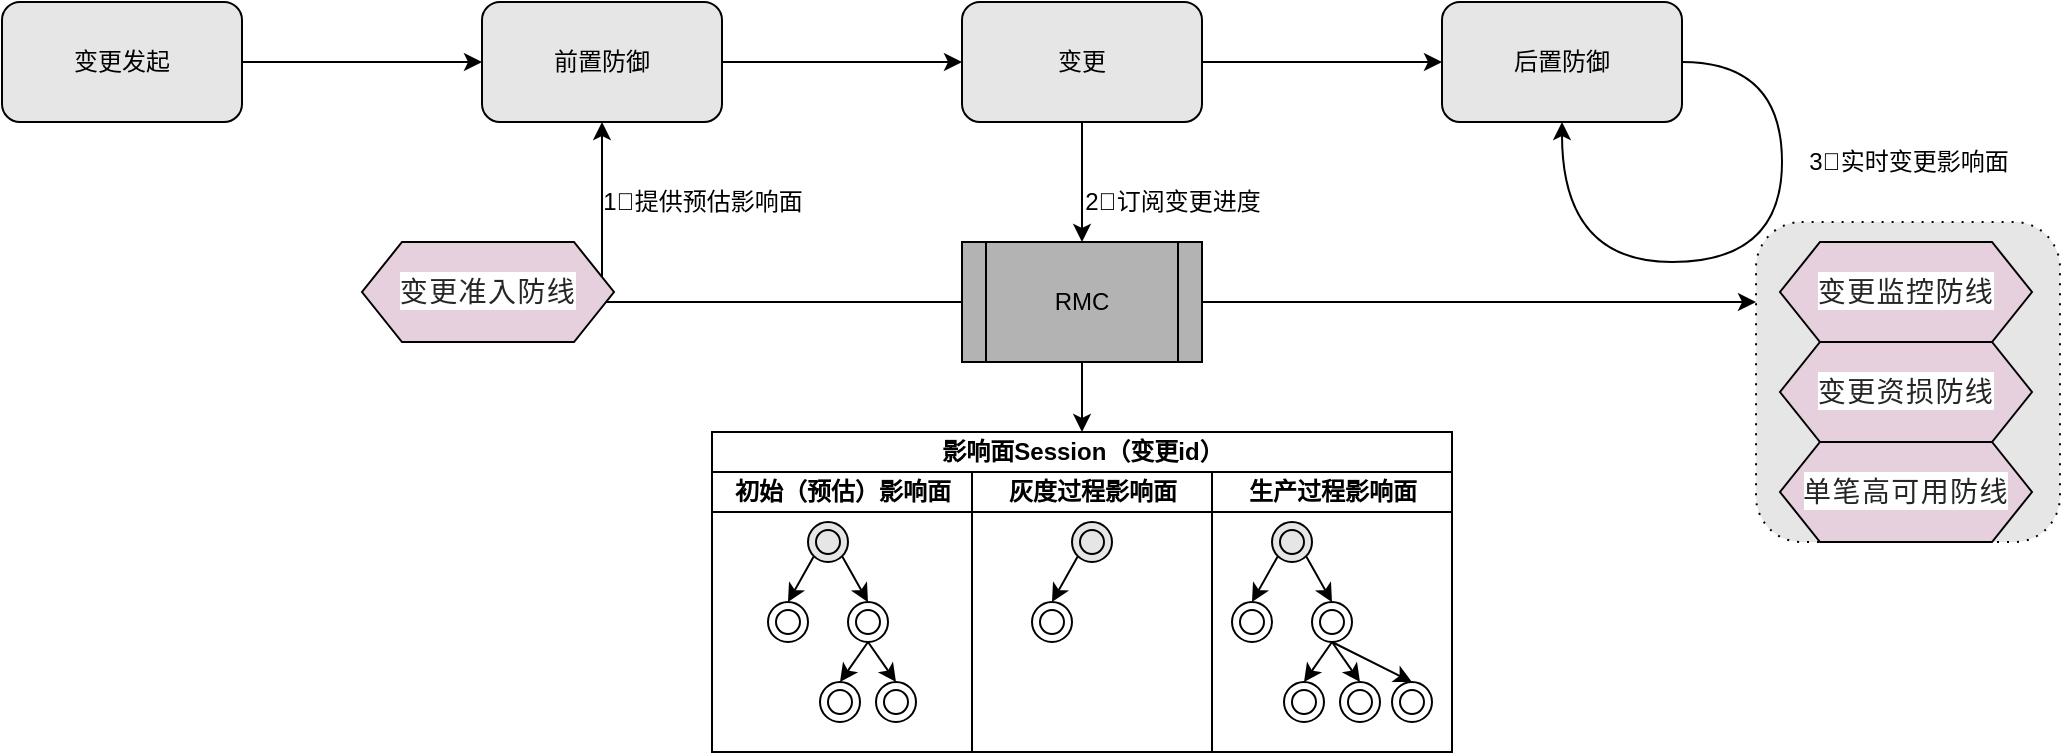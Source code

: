 <mxfile version="13.6.6" type="github">
  <diagram id="GJKYoFsXAzMQX1VVH416" name="Page-1">
    <mxGraphModel dx="1426" dy="740" grid="1" gridSize="10" guides="1" tooltips="1" connect="1" arrows="1" fold="1" page="1" pageScale="1" pageWidth="827" pageHeight="1169" math="0" shadow="0">
      <root>
        <mxCell id="0" />
        <mxCell id="1" parent="0" />
        <mxCell id="byStPaCHuMstt8Y6tN4p-64" value="" style="shape=ext;rounded=1;html=1;whiteSpace=wrap;dashed=1;dashPattern=1 4;fillColor=#E6E6E6;" vertex="1" parent="1">
          <mxGeometry x="1007" y="320" width="152" height="160" as="geometry" />
        </mxCell>
        <mxCell id="byStPaCHuMstt8Y6tN4p-5" style="edgeStyle=orthogonalEdgeStyle;rounded=0;orthogonalLoop=1;jettySize=auto;html=1;exitX=1;exitY=0.5;exitDx=0;exitDy=0;entryX=0;entryY=0.5;entryDx=0;entryDy=0;fillColor=#E6E6E6;" edge="1" parent="1" source="byStPaCHuMstt8Y6tN4p-1" target="byStPaCHuMstt8Y6tN4p-2">
          <mxGeometry relative="1" as="geometry" />
        </mxCell>
        <mxCell id="byStPaCHuMstt8Y6tN4p-1" value="变更发起" style="rounded=1;whiteSpace=wrap;html=1;fillColor=#E6E6E6;" vertex="1" parent="1">
          <mxGeometry x="130" y="210" width="120" height="60" as="geometry" />
        </mxCell>
        <mxCell id="byStPaCHuMstt8Y6tN4p-6" style="edgeStyle=orthogonalEdgeStyle;rounded=0;orthogonalLoop=1;jettySize=auto;html=1;exitX=1;exitY=0.5;exitDx=0;exitDy=0;entryX=0;entryY=0.5;entryDx=0;entryDy=0;fillColor=#E6E6E6;" edge="1" parent="1" source="byStPaCHuMstt8Y6tN4p-2" target="byStPaCHuMstt8Y6tN4p-3">
          <mxGeometry relative="1" as="geometry" />
        </mxCell>
        <mxCell id="byStPaCHuMstt8Y6tN4p-2" value="前置防御" style="rounded=1;whiteSpace=wrap;html=1;fillColor=#E6E6E6;" vertex="1" parent="1">
          <mxGeometry x="370" y="210" width="120" height="60" as="geometry" />
        </mxCell>
        <mxCell id="byStPaCHuMstt8Y6tN4p-7" style="edgeStyle=orthogonalEdgeStyle;rounded=0;orthogonalLoop=1;jettySize=auto;html=1;exitX=1;exitY=0.5;exitDx=0;exitDy=0;entryX=0;entryY=0.5;entryDx=0;entryDy=0;fillColor=#E6E6E6;" edge="1" parent="1" source="byStPaCHuMstt8Y6tN4p-3" target="byStPaCHuMstt8Y6tN4p-4">
          <mxGeometry relative="1" as="geometry" />
        </mxCell>
        <mxCell id="byStPaCHuMstt8Y6tN4p-13" style="edgeStyle=orthogonalEdgeStyle;rounded=0;orthogonalLoop=1;jettySize=auto;html=1;exitX=0.5;exitY=1;exitDx=0;exitDy=0;entryX=0.5;entryY=0;entryDx=0;entryDy=0;" edge="1" parent="1" source="byStPaCHuMstt8Y6tN4p-3" target="byStPaCHuMstt8Y6tN4p-11">
          <mxGeometry relative="1" as="geometry" />
        </mxCell>
        <mxCell id="byStPaCHuMstt8Y6tN4p-3" value="变更" style="rounded=1;whiteSpace=wrap;html=1;fillColor=#E6E6E6;" vertex="1" parent="1">
          <mxGeometry x="610" y="210" width="120" height="60" as="geometry" />
        </mxCell>
        <mxCell id="byStPaCHuMstt8Y6tN4p-4" value="后置防御" style="rounded=1;whiteSpace=wrap;html=1;fillColor=#E6E6E6;" vertex="1" parent="1">
          <mxGeometry x="850" y="210" width="120" height="60" as="geometry" />
        </mxCell>
        <mxCell id="byStPaCHuMstt8Y6tN4p-12" style="edgeStyle=orthogonalEdgeStyle;rounded=0;orthogonalLoop=1;jettySize=auto;html=1;exitX=0;exitY=0.5;exitDx=0;exitDy=0;" edge="1" parent="1" source="byStPaCHuMstt8Y6tN4p-11" target="byStPaCHuMstt8Y6tN4p-2">
          <mxGeometry relative="1" as="geometry" />
        </mxCell>
        <mxCell id="byStPaCHuMstt8Y6tN4p-16" style="edgeStyle=orthogonalEdgeStyle;rounded=0;orthogonalLoop=1;jettySize=auto;html=1;exitX=1;exitY=0.5;exitDx=0;exitDy=0;entryX=0;entryY=0.25;entryDx=0;entryDy=0;" edge="1" parent="1" source="byStPaCHuMstt8Y6tN4p-11" target="byStPaCHuMstt8Y6tN4p-64">
          <mxGeometry relative="1" as="geometry">
            <mxPoint x="1000" y="360" as="targetPoint" />
          </mxGeometry>
        </mxCell>
        <mxCell id="byStPaCHuMstt8Y6tN4p-14" value="2⃣️订阅变更进度" style="text;html=1;align=center;verticalAlign=middle;resizable=0;points=[];autosize=1;" vertex="1" parent="1">
          <mxGeometry x="665" y="300" width="100" height="20" as="geometry" />
        </mxCell>
        <mxCell id="byStPaCHuMstt8Y6tN4p-15" value="1⃣️提供预估影响面" style="text;html=1;align=center;verticalAlign=middle;resizable=0;points=[];autosize=1;" vertex="1" parent="1">
          <mxGeometry x="425" y="300" width="110" height="20" as="geometry" />
        </mxCell>
        <mxCell id="byStPaCHuMstt8Y6tN4p-17" value="3⃣️实时变更影响面" style="text;html=1;align=center;verticalAlign=middle;resizable=0;points=[];autosize=1;" vertex="1" parent="1">
          <mxGeometry x="1028" y="280" width="110" height="20" as="geometry" />
        </mxCell>
        <mxCell id="byStPaCHuMstt8Y6tN4p-24" value="&lt;span style=&quot;color: rgb(38 , 38 , 38) ; font-family: &amp;#34;chinese quote&amp;#34; , &amp;#34;segoe ui&amp;#34; , &amp;#34;roboto&amp;#34; , &amp;#34;pingfang sc&amp;#34; , &amp;#34;hiragino sans gb&amp;#34; , &amp;#34;microsoft yahei&amp;#34; , &amp;#34;helvetica neue&amp;#34; , &amp;#34;helvetica&amp;#34; , &amp;#34;arial&amp;#34; , sans-serif , &amp;#34;apple color emoji&amp;#34; ; font-size: 14px ; letter-spacing: 0.7px ; background-color: rgb(255 , 255 , 255)&quot;&gt;变更准入防线&lt;/span&gt;" style="shape=hexagon;perimeter=hexagonPerimeter2;whiteSpace=wrap;html=1;fixedSize=1;fillColor=#E6D0DE;" vertex="1" parent="1">
          <mxGeometry x="310" y="330" width="126" height="50" as="geometry" />
        </mxCell>
        <mxCell id="byStPaCHuMstt8Y6tN4p-25" value="&lt;span style=&quot;color: rgb(38 , 38 , 38) ; font-family: &amp;#34;chinese quote&amp;#34; , &amp;#34;segoe ui&amp;#34; , &amp;#34;roboto&amp;#34; , &amp;#34;pingfang sc&amp;#34; , &amp;#34;hiragino sans gb&amp;#34; , &amp;#34;microsoft yahei&amp;#34; , &amp;#34;helvetica neue&amp;#34; , &amp;#34;helvetica&amp;#34; , &amp;#34;arial&amp;#34; , sans-serif , &amp;#34;apple color emoji&amp;#34; ; font-size: 14px ; letter-spacing: 0.7px ; background-color: rgb(255 , 255 , 255)&quot;&gt;变更监控防线&lt;/span&gt;" style="shape=hexagon;perimeter=hexagonPerimeter2;whiteSpace=wrap;html=1;fixedSize=1;fillColor=#E6D0DE;" vertex="1" parent="1">
          <mxGeometry x="1019" y="330" width="126" height="50" as="geometry" />
        </mxCell>
        <mxCell id="byStPaCHuMstt8Y6tN4p-26" value="&lt;span style=&quot;color: rgb(38 , 38 , 38) ; font-family: &amp;#34;chinese quote&amp;#34; , &amp;#34;segoe ui&amp;#34; , &amp;#34;roboto&amp;#34; , &amp;#34;pingfang sc&amp;#34; , &amp;#34;hiragino sans gb&amp;#34; , &amp;#34;microsoft yahei&amp;#34; , &amp;#34;helvetica neue&amp;#34; , &amp;#34;helvetica&amp;#34; , &amp;#34;arial&amp;#34; , sans-serif , &amp;#34;apple color emoji&amp;#34; ; font-size: 14px ; letter-spacing: 0.7px ; background-color: rgb(255 , 255 , 255)&quot;&gt;变更资损防线&lt;/span&gt;" style="shape=hexagon;perimeter=hexagonPerimeter2;whiteSpace=wrap;html=1;fixedSize=1;fillColor=#E6D0DE;" vertex="1" parent="1">
          <mxGeometry x="1019" y="380" width="126" height="50" as="geometry" />
        </mxCell>
        <mxCell id="byStPaCHuMstt8Y6tN4p-27" value="&lt;span style=&quot;color: rgb(38 , 38 , 38) ; font-family: &amp;#34;chinese quote&amp;#34; , &amp;#34;segoe ui&amp;#34; , &amp;#34;roboto&amp;#34; , &amp;#34;pingfang sc&amp;#34; , &amp;#34;hiragino sans gb&amp;#34; , &amp;#34;microsoft yahei&amp;#34; , &amp;#34;helvetica neue&amp;#34; , &amp;#34;helvetica&amp;#34; , &amp;#34;arial&amp;#34; , sans-serif , &amp;#34;apple color emoji&amp;#34; ; font-size: 14px ; letter-spacing: 0.7px ; background-color: rgb(255 , 255 , 255)&quot;&gt;单笔高可用防线&lt;/span&gt;" style="shape=hexagon;perimeter=hexagonPerimeter2;whiteSpace=wrap;html=1;fixedSize=1;fillColor=#E6D0DE;" vertex="1" parent="1">
          <mxGeometry x="1019" y="430" width="126" height="50" as="geometry" />
        </mxCell>
        <mxCell id="byStPaCHuMstt8Y6tN4p-65" style="edgeStyle=none;rounded=0;orthogonalLoop=1;jettySize=auto;html=1;exitX=0.5;exitY=1;exitDx=0;exitDy=0;entryX=0.5;entryY=0;entryDx=0;entryDy=0;fillColor=#E6E6E6;" edge="1" parent="1" source="byStPaCHuMstt8Y6tN4p-11" target="byStPaCHuMstt8Y6tN4p-18">
          <mxGeometry relative="1" as="geometry" />
        </mxCell>
        <mxCell id="byStPaCHuMstt8Y6tN4p-11" value="RMC" style="shape=process;whiteSpace=wrap;html=1;backgroundOutline=1;fillColor=#B3B3B3;" vertex="1" parent="1">
          <mxGeometry x="610" y="330" width="120" height="60" as="geometry" />
        </mxCell>
        <mxCell id="byStPaCHuMstt8Y6tN4p-30" style="edgeStyle=orthogonalEdgeStyle;rounded=0;orthogonalLoop=1;jettySize=auto;html=1;exitX=1;exitY=0.5;exitDx=0;exitDy=0;entryX=0.5;entryY=1;entryDx=0;entryDy=0;curved=1;" edge="1" parent="1" source="byStPaCHuMstt8Y6tN4p-4" target="byStPaCHuMstt8Y6tN4p-4">
          <mxGeometry relative="1" as="geometry">
            <Array as="points">
              <mxPoint x="1020" y="240" />
              <mxPoint x="1020" y="340" />
              <mxPoint x="910" y="340" />
            </Array>
          </mxGeometry>
        </mxCell>
        <mxCell id="byStPaCHuMstt8Y6tN4p-18" value="影响面Session（变更id）" style="swimlane;html=1;childLayout=stackLayout;resizeParent=1;resizeParentMax=0;startSize=20;" vertex="1" parent="1">
          <mxGeometry x="485" y="425" width="370" height="160" as="geometry" />
        </mxCell>
        <mxCell id="byStPaCHuMstt8Y6tN4p-19" value="初始（预估）影响面" style="swimlane;html=1;startSize=20;" vertex="1" parent="byStPaCHuMstt8Y6tN4p-18">
          <mxGeometry y="20" width="130" height="140" as="geometry" />
        </mxCell>
        <mxCell id="byStPaCHuMstt8Y6tN4p-35" style="rounded=0;orthogonalLoop=1;jettySize=auto;html=1;exitX=1;exitY=1;exitDx=0;exitDy=0;entryX=0.5;entryY=0;entryDx=0;entryDy=0;" edge="1" parent="byStPaCHuMstt8Y6tN4p-19" source="byStPaCHuMstt8Y6tN4p-31" target="byStPaCHuMstt8Y6tN4p-33">
          <mxGeometry relative="1" as="geometry" />
        </mxCell>
        <mxCell id="byStPaCHuMstt8Y6tN4p-36" style="edgeStyle=none;rounded=0;orthogonalLoop=1;jettySize=auto;html=1;exitX=0;exitY=1;exitDx=0;exitDy=0;entryX=0.5;entryY=0;entryDx=0;entryDy=0;" edge="1" parent="byStPaCHuMstt8Y6tN4p-19" source="byStPaCHuMstt8Y6tN4p-31" target="byStPaCHuMstt8Y6tN4p-32">
          <mxGeometry relative="1" as="geometry" />
        </mxCell>
        <mxCell id="byStPaCHuMstt8Y6tN4p-31" value="" style="ellipse;shape=doubleEllipse;whiteSpace=wrap;html=1;aspect=fixed;fillColor=#E6E6E6;" vertex="1" parent="byStPaCHuMstt8Y6tN4p-19">
          <mxGeometry x="48" y="25" width="20" height="20" as="geometry" />
        </mxCell>
        <mxCell id="byStPaCHuMstt8Y6tN4p-32" value="" style="ellipse;shape=doubleEllipse;whiteSpace=wrap;html=1;aspect=fixed;" vertex="1" parent="byStPaCHuMstt8Y6tN4p-19">
          <mxGeometry x="28" y="65" width="20" height="20" as="geometry" />
        </mxCell>
        <mxCell id="byStPaCHuMstt8Y6tN4p-37" style="edgeStyle=none;rounded=0;orthogonalLoop=1;jettySize=auto;html=1;exitX=0.5;exitY=1;exitDx=0;exitDy=0;entryX=0.5;entryY=0;entryDx=0;entryDy=0;" edge="1" parent="byStPaCHuMstt8Y6tN4p-19" source="byStPaCHuMstt8Y6tN4p-33" target="byStPaCHuMstt8Y6tN4p-34">
          <mxGeometry relative="1" as="geometry" />
        </mxCell>
        <mxCell id="byStPaCHuMstt8Y6tN4p-39" style="edgeStyle=none;rounded=0;orthogonalLoop=1;jettySize=auto;html=1;exitX=0.5;exitY=1;exitDx=0;exitDy=0;entryX=0.5;entryY=0;entryDx=0;entryDy=0;" edge="1" parent="byStPaCHuMstt8Y6tN4p-19" source="byStPaCHuMstt8Y6tN4p-33" target="byStPaCHuMstt8Y6tN4p-40">
          <mxGeometry relative="1" as="geometry">
            <mxPoint x="88" y="105" as="targetPoint" />
          </mxGeometry>
        </mxCell>
        <mxCell id="byStPaCHuMstt8Y6tN4p-40" value="" style="ellipse;shape=doubleEllipse;whiteSpace=wrap;html=1;aspect=fixed;" vertex="1" parent="byStPaCHuMstt8Y6tN4p-19">
          <mxGeometry x="82" y="105" width="20" height="20" as="geometry" />
        </mxCell>
        <mxCell id="byStPaCHuMstt8Y6tN4p-34" value="" style="ellipse;shape=doubleEllipse;whiteSpace=wrap;html=1;aspect=fixed;" vertex="1" parent="byStPaCHuMstt8Y6tN4p-19">
          <mxGeometry x="54" y="105" width="20" height="20" as="geometry" />
        </mxCell>
        <mxCell id="byStPaCHuMstt8Y6tN4p-33" value="" style="ellipse;shape=doubleEllipse;whiteSpace=wrap;html=1;aspect=fixed;" vertex="1" parent="byStPaCHuMstt8Y6tN4p-19">
          <mxGeometry x="68" y="65" width="20" height="20" as="geometry" />
        </mxCell>
        <mxCell id="byStPaCHuMstt8Y6tN4p-20" value="灰度过程影响面" style="swimlane;html=1;startSize=20;" vertex="1" parent="byStPaCHuMstt8Y6tN4p-18">
          <mxGeometry x="130" y="20" width="120" height="140" as="geometry" />
        </mxCell>
        <mxCell id="byStPaCHuMstt8Y6tN4p-42" style="edgeStyle=none;rounded=0;orthogonalLoop=1;jettySize=auto;html=1;exitX=0;exitY=1;exitDx=0;exitDy=0;entryX=0.5;entryY=0;entryDx=0;entryDy=0;" edge="1" parent="byStPaCHuMstt8Y6tN4p-20" source="byStPaCHuMstt8Y6tN4p-43" target="byStPaCHuMstt8Y6tN4p-44">
          <mxGeometry relative="1" as="geometry" />
        </mxCell>
        <mxCell id="byStPaCHuMstt8Y6tN4p-43" value="" style="ellipse;shape=doubleEllipse;whiteSpace=wrap;html=1;aspect=fixed;fillColor=#E6E6E6;" vertex="1" parent="byStPaCHuMstt8Y6tN4p-20">
          <mxGeometry x="50" y="25" width="20" height="20" as="geometry" />
        </mxCell>
        <mxCell id="byStPaCHuMstt8Y6tN4p-44" value="" style="ellipse;shape=doubleEllipse;whiteSpace=wrap;html=1;aspect=fixed;" vertex="1" parent="byStPaCHuMstt8Y6tN4p-20">
          <mxGeometry x="30" y="65" width="20" height="20" as="geometry" />
        </mxCell>
        <mxCell id="byStPaCHuMstt8Y6tN4p-21" value="生产过程影响面" style="swimlane;html=1;startSize=20;" vertex="1" parent="byStPaCHuMstt8Y6tN4p-18">
          <mxGeometry x="250" y="20" width="120" height="140" as="geometry" />
        </mxCell>
        <mxCell id="byStPaCHuMstt8Y6tN4p-50" style="rounded=0;orthogonalLoop=1;jettySize=auto;html=1;exitX=1;exitY=1;exitDx=0;exitDy=0;entryX=0.5;entryY=0;entryDx=0;entryDy=0;" edge="1" parent="byStPaCHuMstt8Y6tN4p-21" source="byStPaCHuMstt8Y6tN4p-52" target="byStPaCHuMstt8Y6tN4p-56">
          <mxGeometry relative="1" as="geometry" />
        </mxCell>
        <mxCell id="byStPaCHuMstt8Y6tN4p-51" style="edgeStyle=none;rounded=0;orthogonalLoop=1;jettySize=auto;html=1;exitX=0;exitY=1;exitDx=0;exitDy=0;entryX=0.5;entryY=0;entryDx=0;entryDy=0;" edge="1" parent="byStPaCHuMstt8Y6tN4p-21" source="byStPaCHuMstt8Y6tN4p-52" target="byStPaCHuMstt8Y6tN4p-53">
          <mxGeometry relative="1" as="geometry" />
        </mxCell>
        <mxCell id="byStPaCHuMstt8Y6tN4p-53" value="" style="ellipse;shape=doubleEllipse;whiteSpace=wrap;html=1;aspect=fixed;" vertex="1" parent="byStPaCHuMstt8Y6tN4p-21">
          <mxGeometry x="10" y="65" width="20" height="20" as="geometry" />
        </mxCell>
        <mxCell id="byStPaCHuMstt8Y6tN4p-54" style="edgeStyle=none;rounded=0;orthogonalLoop=1;jettySize=auto;html=1;exitX=0.5;exitY=1;exitDx=0;exitDy=0;entryX=0.5;entryY=0;entryDx=0;entryDy=0;" edge="1" parent="byStPaCHuMstt8Y6tN4p-21" source="byStPaCHuMstt8Y6tN4p-56" target="byStPaCHuMstt8Y6tN4p-57">
          <mxGeometry relative="1" as="geometry" />
        </mxCell>
        <mxCell id="byStPaCHuMstt8Y6tN4p-55" style="edgeStyle=none;rounded=0;orthogonalLoop=1;jettySize=auto;html=1;exitX=0.5;exitY=1;exitDx=0;exitDy=0;entryX=0.5;entryY=0;entryDx=0;entryDy=0;" edge="1" parent="byStPaCHuMstt8Y6tN4p-21" source="byStPaCHuMstt8Y6tN4p-56" target="byStPaCHuMstt8Y6tN4p-58">
          <mxGeometry relative="1" as="geometry">
            <mxPoint x="70" y="105" as="targetPoint" />
          </mxGeometry>
        </mxCell>
        <mxCell id="byStPaCHuMstt8Y6tN4p-60" style="edgeStyle=none;rounded=0;orthogonalLoop=1;jettySize=auto;html=1;exitX=0.5;exitY=1;exitDx=0;exitDy=0;entryX=0.5;entryY=0;entryDx=0;entryDy=0;" edge="1" parent="byStPaCHuMstt8Y6tN4p-21" source="byStPaCHuMstt8Y6tN4p-56" target="byStPaCHuMstt8Y6tN4p-59">
          <mxGeometry relative="1" as="geometry" />
        </mxCell>
        <mxCell id="byStPaCHuMstt8Y6tN4p-59" value="" style="ellipse;shape=doubleEllipse;whiteSpace=wrap;html=1;aspect=fixed;" vertex="1" parent="byStPaCHuMstt8Y6tN4p-21">
          <mxGeometry x="90" y="105" width="20" height="20" as="geometry" />
        </mxCell>
        <mxCell id="byStPaCHuMstt8Y6tN4p-58" value="" style="ellipse;shape=doubleEllipse;whiteSpace=wrap;html=1;aspect=fixed;" vertex="1" parent="byStPaCHuMstt8Y6tN4p-21">
          <mxGeometry x="64" y="105" width="20" height="20" as="geometry" />
        </mxCell>
        <mxCell id="byStPaCHuMstt8Y6tN4p-57" value="" style="ellipse;shape=doubleEllipse;whiteSpace=wrap;html=1;aspect=fixed;" vertex="1" parent="byStPaCHuMstt8Y6tN4p-21">
          <mxGeometry x="36" y="105" width="20" height="20" as="geometry" />
        </mxCell>
        <mxCell id="byStPaCHuMstt8Y6tN4p-56" value="" style="ellipse;shape=doubleEllipse;whiteSpace=wrap;html=1;aspect=fixed;" vertex="1" parent="byStPaCHuMstt8Y6tN4p-21">
          <mxGeometry x="50" y="65" width="20" height="20" as="geometry" />
        </mxCell>
        <mxCell id="byStPaCHuMstt8Y6tN4p-52" value="" style="ellipse;shape=doubleEllipse;whiteSpace=wrap;html=1;aspect=fixed;fillColor=#E6E6E6;" vertex="1" parent="byStPaCHuMstt8Y6tN4p-21">
          <mxGeometry x="30" y="25" width="20" height="20" as="geometry" />
        </mxCell>
      </root>
    </mxGraphModel>
  </diagram>
</mxfile>
